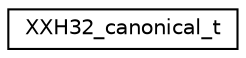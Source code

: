digraph "Graphical Class Hierarchy"
{
  edge [fontname="Helvetica",fontsize="10",labelfontname="Helvetica",labelfontsize="10"];
  node [fontname="Helvetica",fontsize="10",shape=record];
  rankdir="LR";
  Node0 [label="XXH32_canonical_t",height=0.2,width=0.4,color="black", fillcolor="white", style="filled",URL="$struct_x_x_h32__canonical__t.html"];
}
